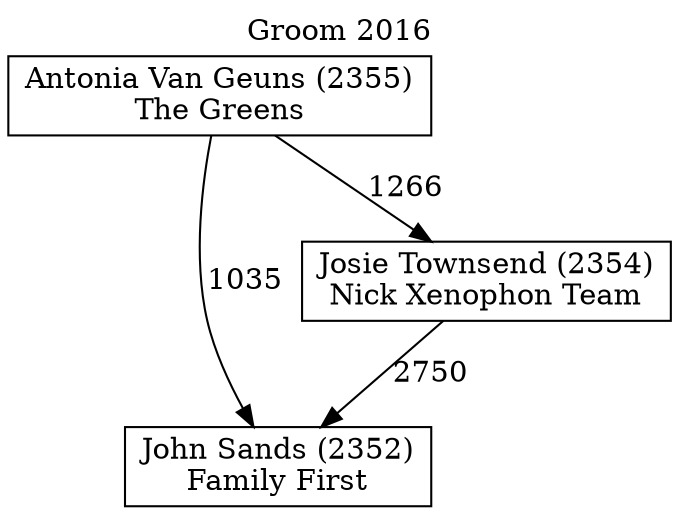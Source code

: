 // House preference flow
digraph "John Sands (2352)_Groom_2016" {
	graph [label="Groom 2016" labelloc=t mclimit=2]
	node [shape=box]
	"John Sands (2352)" [label="John Sands (2352)
Family First"]
	"Josie Townsend (2354)" [label="Josie Townsend (2354)
Nick Xenophon Team"]
	"Antonia Van Geuns (2355)" [label="Antonia Van Geuns (2355)
The Greens"]
	"Josie Townsend (2354)" -> "John Sands (2352)" [label=2750]
	"Antonia Van Geuns (2355)" -> "Josie Townsend (2354)" [label=1266]
	"Antonia Van Geuns (2355)" -> "John Sands (2352)" [label=1035]
}
